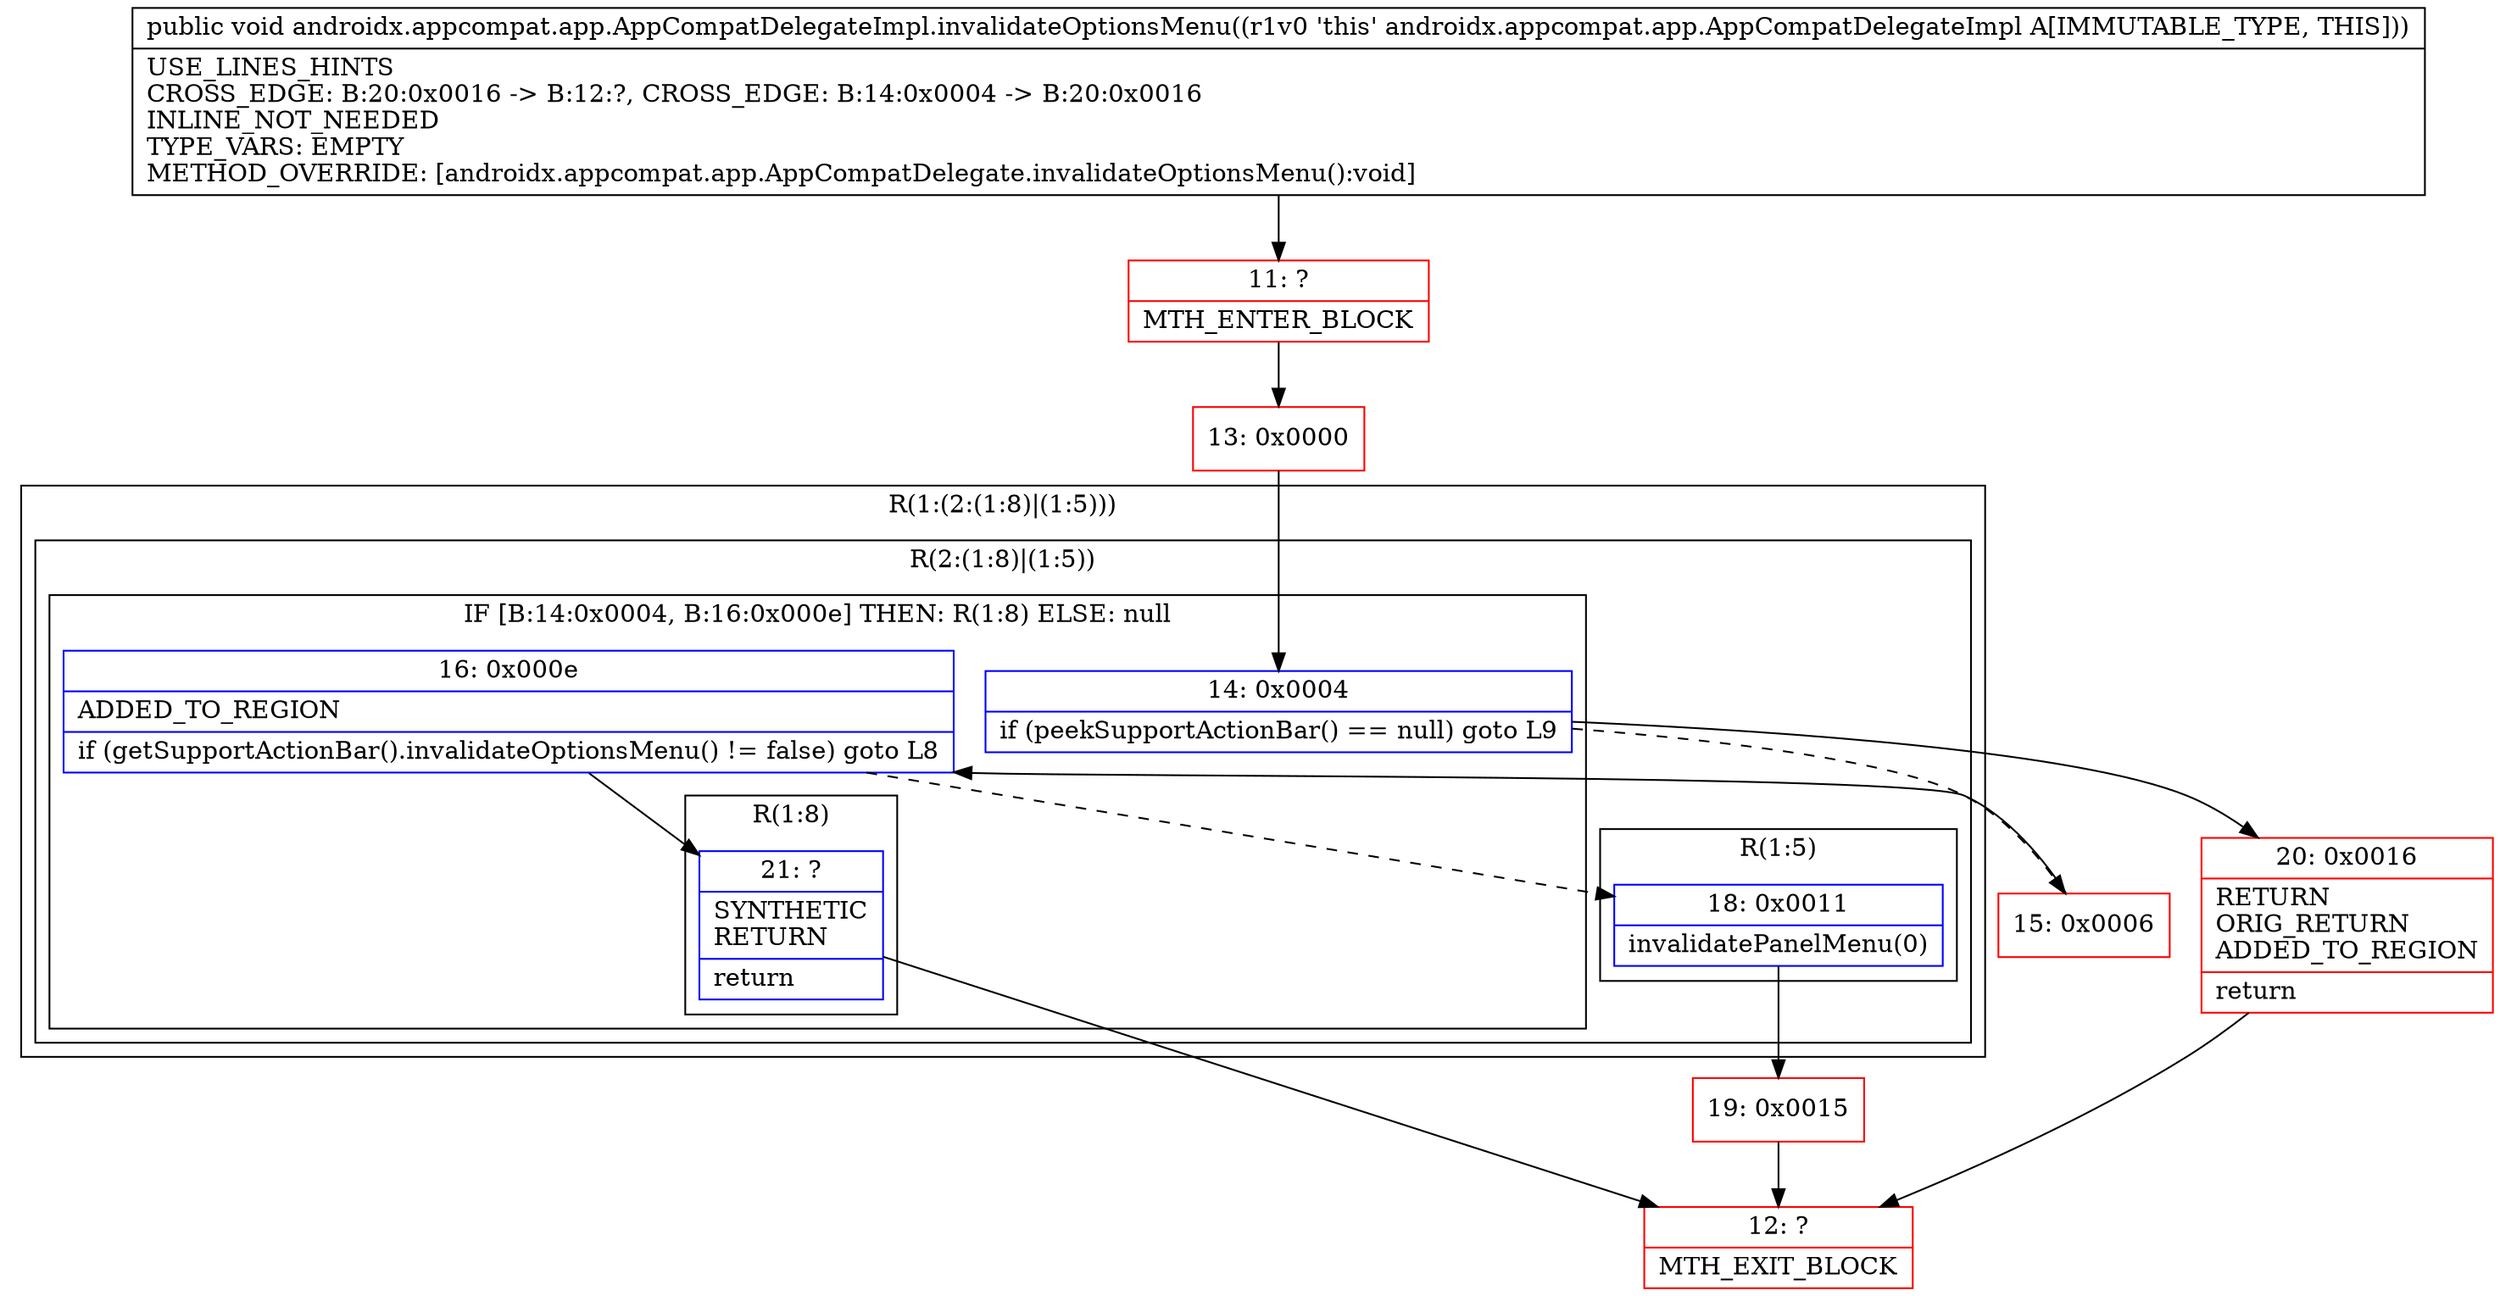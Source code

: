 digraph "CFG forandroidx.appcompat.app.AppCompatDelegateImpl.invalidateOptionsMenu()V" {
subgraph cluster_Region_180034699 {
label = "R(1:(2:(1:8)|(1:5)))";
node [shape=record,color=blue];
subgraph cluster_Region_1193646798 {
label = "R(2:(1:8)|(1:5))";
node [shape=record,color=blue];
subgraph cluster_IfRegion_1524014985 {
label = "IF [B:14:0x0004, B:16:0x000e] THEN: R(1:8) ELSE: null";
node [shape=record,color=blue];
Node_14 [shape=record,label="{14\:\ 0x0004|if (peekSupportActionBar() == null) goto L9\l}"];
Node_16 [shape=record,label="{16\:\ 0x000e|ADDED_TO_REGION\l|if (getSupportActionBar().invalidateOptionsMenu() != false) goto L8\l}"];
subgraph cluster_Region_786333238 {
label = "R(1:8)";
node [shape=record,color=blue];
Node_21 [shape=record,label="{21\:\ ?|SYNTHETIC\lRETURN\l|return\l}"];
}
}
subgraph cluster_Region_2085838882 {
label = "R(1:5)";
node [shape=record,color=blue];
Node_18 [shape=record,label="{18\:\ 0x0011|invalidatePanelMenu(0)\l}"];
}
}
}
Node_11 [shape=record,color=red,label="{11\:\ ?|MTH_ENTER_BLOCK\l}"];
Node_13 [shape=record,color=red,label="{13\:\ 0x0000}"];
Node_15 [shape=record,color=red,label="{15\:\ 0x0006}"];
Node_19 [shape=record,color=red,label="{19\:\ 0x0015}"];
Node_12 [shape=record,color=red,label="{12\:\ ?|MTH_EXIT_BLOCK\l}"];
Node_20 [shape=record,color=red,label="{20\:\ 0x0016|RETURN\lORIG_RETURN\lADDED_TO_REGION\l|return\l}"];
MethodNode[shape=record,label="{public void androidx.appcompat.app.AppCompatDelegateImpl.invalidateOptionsMenu((r1v0 'this' androidx.appcompat.app.AppCompatDelegateImpl A[IMMUTABLE_TYPE, THIS]))  | USE_LINES_HINTS\lCROSS_EDGE: B:20:0x0016 \-\> B:12:?, CROSS_EDGE: B:14:0x0004 \-\> B:20:0x0016\lINLINE_NOT_NEEDED\lTYPE_VARS: EMPTY\lMETHOD_OVERRIDE: [androidx.appcompat.app.AppCompatDelegate.invalidateOptionsMenu():void]\l}"];
MethodNode -> Node_11;Node_14 -> Node_15[style=dashed];
Node_14 -> Node_20;
Node_16 -> Node_18[style=dashed];
Node_16 -> Node_21;
Node_21 -> Node_12;
Node_18 -> Node_19;
Node_11 -> Node_13;
Node_13 -> Node_14;
Node_15 -> Node_16;
Node_19 -> Node_12;
Node_20 -> Node_12;
}

